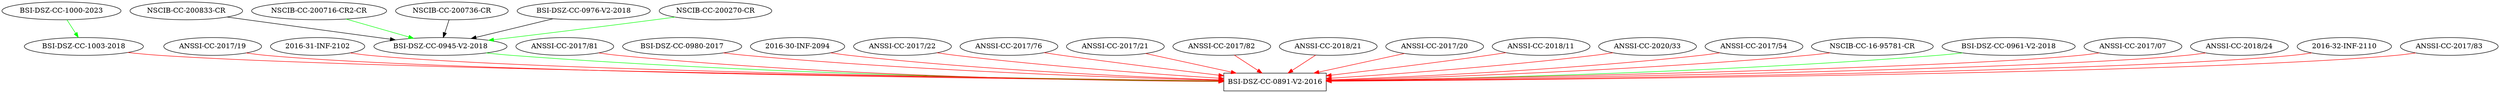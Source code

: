 digraph {
	089122016 [label="BSI-DSZ-CC-0891-V2-2016"] [shape=box]
	10032018 [label="BSI-DSZ-CC-1003-2018"]
	201719 [label="ANSSI-CC-2017/19"]
	2016312102 [label="2016-31-INF-2102"]
	094522018 [label="BSI-DSZ-CC-0945-V2-2018"]
	201781 [label="ANSSI-CC-2017/81"]
	09802017 [label="BSI-DSZ-CC-0980-2017"]
	2016302094 [label="2016-30-INF-2094"]
	201722 [label="ANSSI-CC-2017/22"]
	201776 [label="ANSSI-CC-2017/76"]
	201721 [label="ANSSI-CC-2017/21"]
	201782 [label="ANSSI-CC-2017/82"]
	201821 [label="ANSSI-CC-2018/21"]
	201720 [label="ANSSI-CC-2017/20"]
	201811 [label="ANSSI-CC-2018/11"]
	202033 [label="ANSSI-CC-2020/33"]
	201754 [label="ANSSI-CC-2017/54"]
	1695781 [label="NSCIB-CC-16-95781-CR"]
	096122018 [label="BSI-DSZ-CC-0961-V2-2018"]
	201707 [label="ANSSI-CC-2017/07"]
	201824 [label="ANSSI-CC-2018/24"]
	2016322110 [label="2016-32-INF-2110"]
	201783 [label="ANSSI-CC-2017/83"]
	10002023 [label="BSI-DSZ-CC-1000-2023"]
	200833 [label="NSCIB-CC-200833-CR"]
	2007162 [label="NSCIB-CC-200716-CR2-CR"]
	094522018 [label="BSI-DSZ-CC-0945-V2-2018"]
	200736 [label="NSCIB-CC-200736-CR"]
	097622018 [label="BSI-DSZ-CC-0976-V2-2018"]
	200270 [label="NSCIB-CC-200270-CR"]
	10032018 [label="BSI-DSZ-CC-1003-2018"]

	# edges
	10032018 -> 089122016 [color=red]
	201719 -> 089122016 [color=red]
	2016312102 -> 089122016 [color=red]
	094522018 -> 089122016 [color=green] # evaluation re-use
	201781 -> 089122016 [color=red]
	09802017 -> 089122016 [color=red]
	2016302094 -> 089122016 [color=red]
	201722 -> 089122016 [color=red]
	201776 -> 089122016 [color=red]
	201721 -> 089122016 [color=red]
	201782 -> 089122016 [color=red]
	201821 -> 089122016 [color=red]
	201720 -> 089122016 [color=red]
	201811 -> 089122016 [color=red]
	202033 -> 089122016 [color=red]
	201754 -> 089122016 [color=red]
	1695781 -> 089122016 [color=red]
	096122018 -> 089122016 [color=green] # evaluation re-use
	201707 -> 089122016 [color=red]
	201824 -> 089122016 [color=red]
	2016322110 -> 089122016 [color=red]
	201783 -> 089122016 [color=red]

	200270 -> 094522018 [color=green] # parent is evaluation-reuse, skipped
	2007162 -> 094522018 [color=green] # parent is evaluation-reuse, skipped
	10002023 -> 10032018 [color=green] # component-use, but out-of-scope w.r.t. ToE
	097622018 -> 094522018 # parent is evaluation-reuse, skipped
	200736 -> 094522018 # parent is evaluation-reuse, skipped
	200833 -> 094522018 # parent is evaluation-reuse, skipped
}
